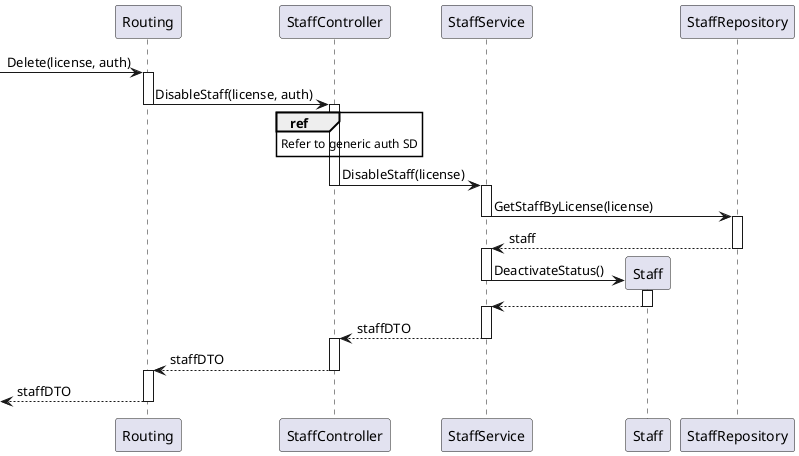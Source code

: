 @startuml

participant Routing as route
participant StaffController as ctrl
participant StaffService as staffSvc
participant Staff
participant StaffRepository as staffRepo

-> route : Delete(license, auth)
activate route
route -> ctrl : DisableStaff(license, auth)
deactivate route
activate ctrl

REF OVER ctrl
Refer to generic auth SD
end ref

ctrl -> staffSvc : DisableStaff(license)
deactivate ctrl
activate staffSvc

staffSvc -> staffRepo : GetStaffByLicense(license)
deactivate staffSvc
activate staffRepo

staffRepo --> staffSvc : staff
deactivate staffRepo
activate staffSvc

staffSvc -> Staff** : DeactivateStatus()
deactivate staffSvc
activate Staff

Staff --> staffSvc : 
deactivate Staff
activate staffSvc

staffSvc --> ctrl : staffDTO
deactivate staffSvc
activate ctrl

ctrl --> route : staffDTO 
deactivate ctrl
activate route 

<-- route : staffDTO
deactivate route

@enduml